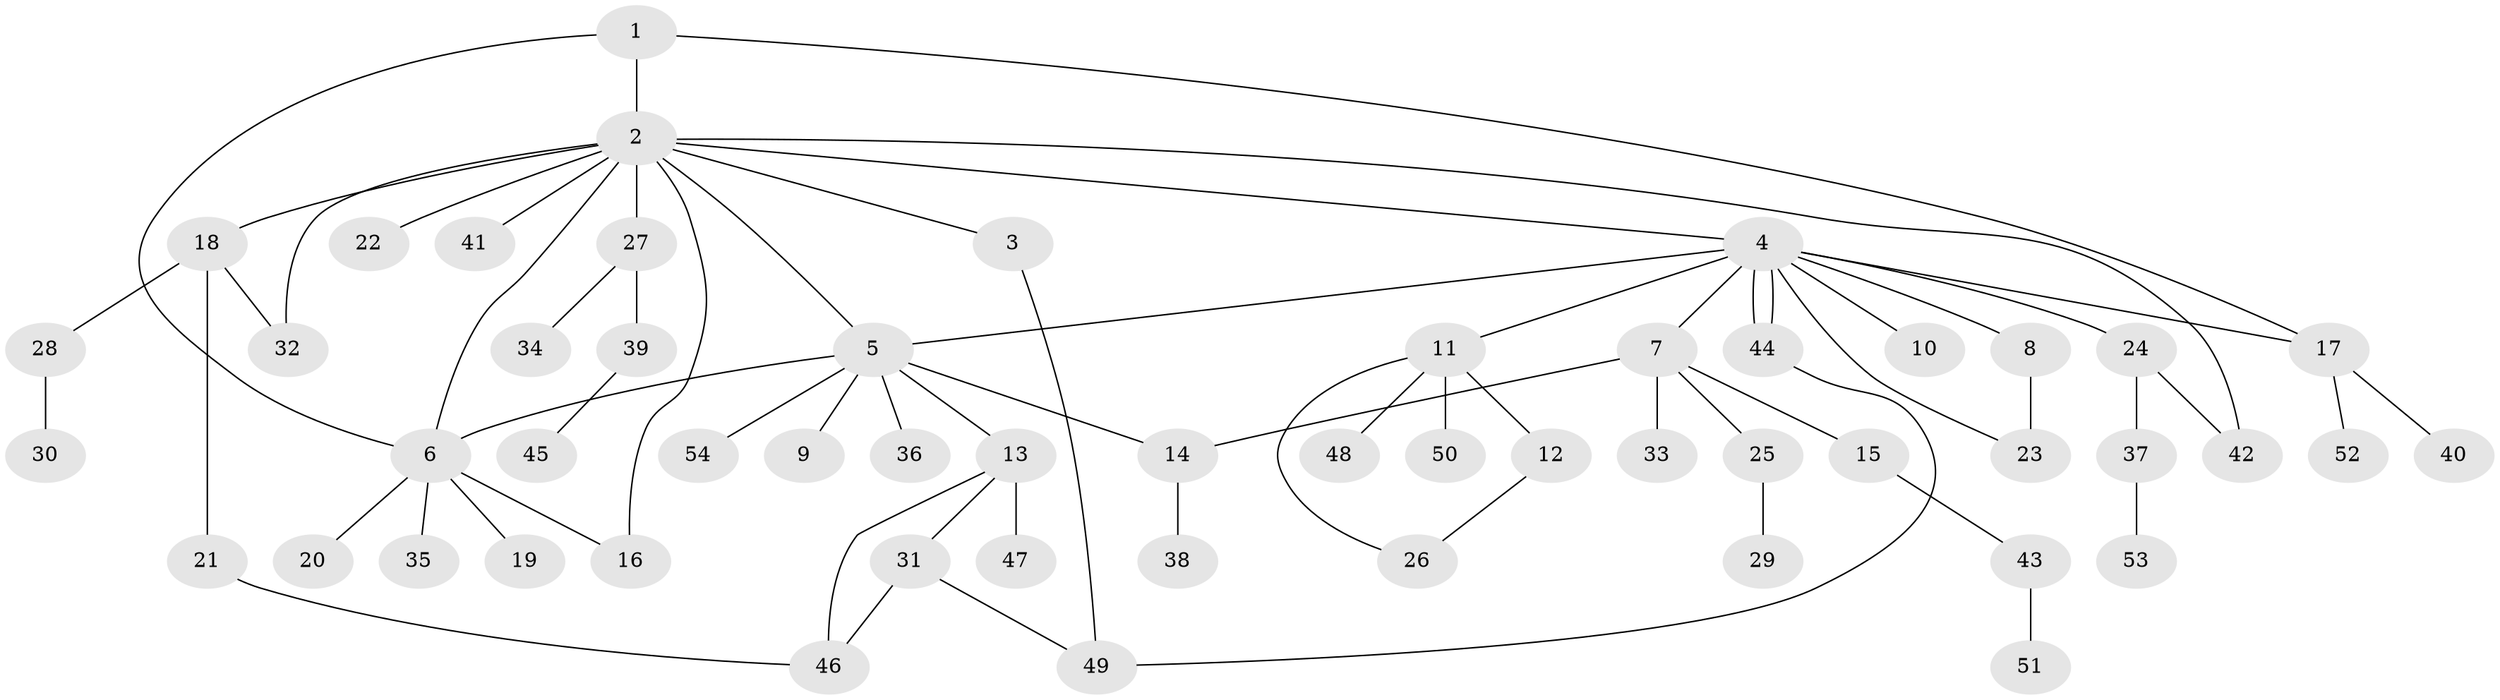 // coarse degree distribution, {2: 0.24324324324324326, 10: 0.02702702702702703, 1: 0.5945945945945946, 4: 0.02702702702702703, 5: 0.02702702702702703, 3: 0.05405405405405406, 11: 0.02702702702702703}
// Generated by graph-tools (version 1.1) at 2025/51/03/04/25 21:51:13]
// undirected, 54 vertices, 68 edges
graph export_dot {
graph [start="1"]
  node [color=gray90,style=filled];
  1;
  2;
  3;
  4;
  5;
  6;
  7;
  8;
  9;
  10;
  11;
  12;
  13;
  14;
  15;
  16;
  17;
  18;
  19;
  20;
  21;
  22;
  23;
  24;
  25;
  26;
  27;
  28;
  29;
  30;
  31;
  32;
  33;
  34;
  35;
  36;
  37;
  38;
  39;
  40;
  41;
  42;
  43;
  44;
  45;
  46;
  47;
  48;
  49;
  50;
  51;
  52;
  53;
  54;
  1 -- 2;
  1 -- 6;
  1 -- 17;
  2 -- 3;
  2 -- 4;
  2 -- 5;
  2 -- 6;
  2 -- 16;
  2 -- 18;
  2 -- 22;
  2 -- 27;
  2 -- 32;
  2 -- 41;
  2 -- 42;
  3 -- 49;
  4 -- 5;
  4 -- 7;
  4 -- 8;
  4 -- 10;
  4 -- 11;
  4 -- 17;
  4 -- 23;
  4 -- 24;
  4 -- 44;
  4 -- 44;
  5 -- 6;
  5 -- 9;
  5 -- 13;
  5 -- 14;
  5 -- 36;
  5 -- 54;
  6 -- 16;
  6 -- 19;
  6 -- 20;
  6 -- 35;
  7 -- 14;
  7 -- 15;
  7 -- 25;
  7 -- 33;
  8 -- 23;
  11 -- 12;
  11 -- 26;
  11 -- 48;
  11 -- 50;
  12 -- 26;
  13 -- 31;
  13 -- 46;
  13 -- 47;
  14 -- 38;
  15 -- 43;
  17 -- 40;
  17 -- 52;
  18 -- 21;
  18 -- 28;
  18 -- 32;
  21 -- 46;
  24 -- 37;
  24 -- 42;
  25 -- 29;
  27 -- 34;
  27 -- 39;
  28 -- 30;
  31 -- 46;
  31 -- 49;
  37 -- 53;
  39 -- 45;
  43 -- 51;
  44 -- 49;
}
